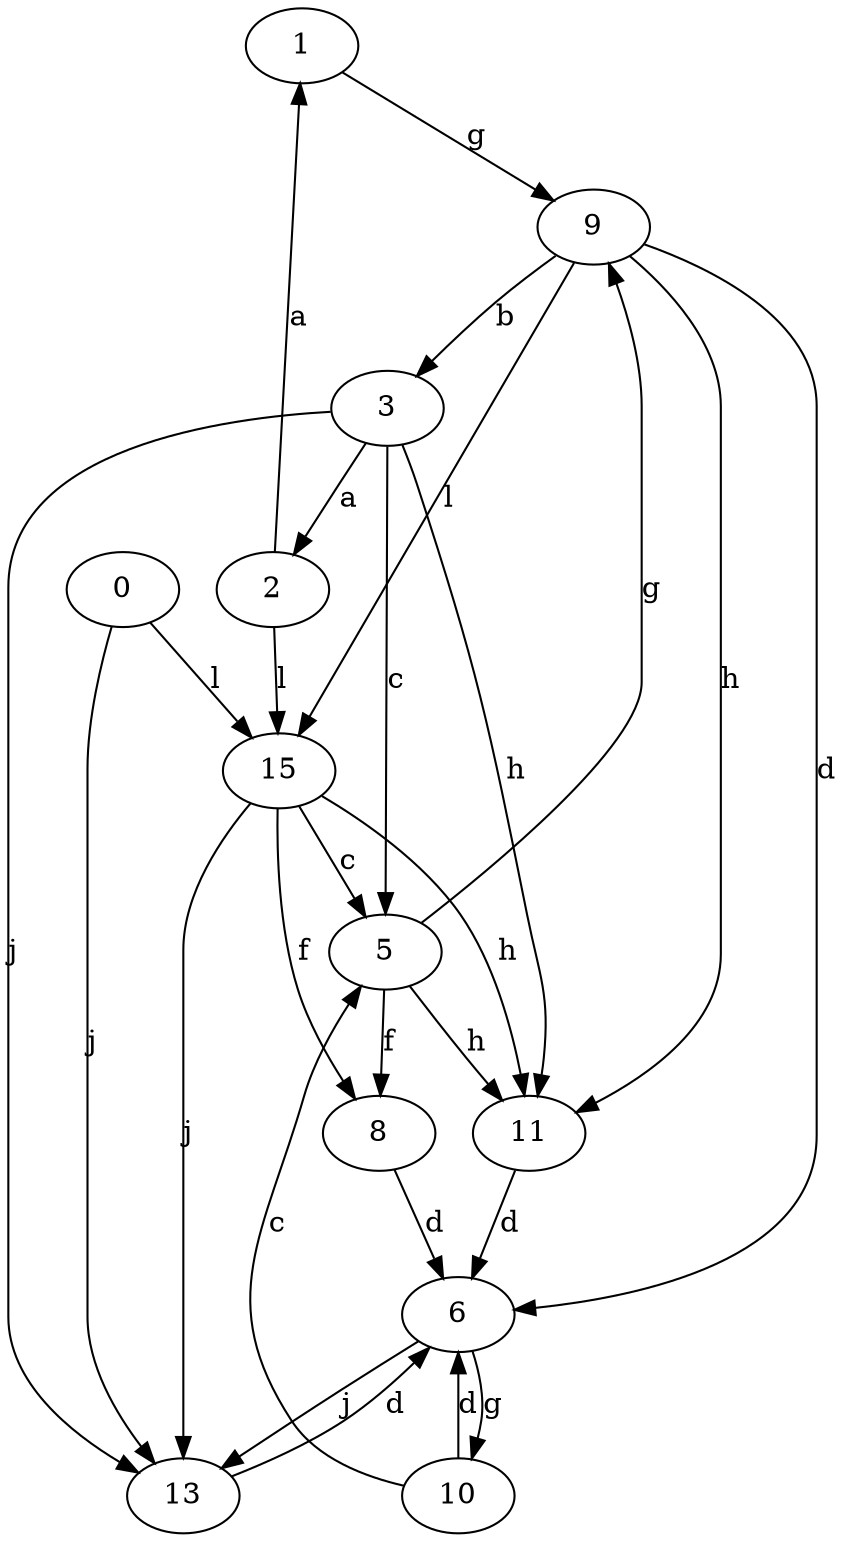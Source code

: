 strict digraph  {
1;
2;
3;
5;
6;
8;
9;
0;
10;
11;
13;
15;
1 -> 9  [label=g];
2 -> 1  [label=a];
2 -> 15  [label=l];
3 -> 2  [label=a];
3 -> 5  [label=c];
3 -> 11  [label=h];
3 -> 13  [label=j];
5 -> 8  [label=f];
5 -> 9  [label=g];
5 -> 11  [label=h];
6 -> 10  [label=g];
6 -> 13  [label=j];
8 -> 6  [label=d];
9 -> 3  [label=b];
9 -> 6  [label=d];
9 -> 11  [label=h];
9 -> 15  [label=l];
0 -> 13  [label=j];
0 -> 15  [label=l];
10 -> 5  [label=c];
10 -> 6  [label=d];
11 -> 6  [label=d];
13 -> 6  [label=d];
15 -> 5  [label=c];
15 -> 8  [label=f];
15 -> 11  [label=h];
15 -> 13  [label=j];
}
